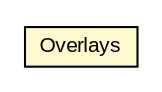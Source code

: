 #!/usr/local/bin/dot
#
# Class diagram 
# Generated by UMLGraph version R5_6-24-gf6e263 (http://www.umlgraph.org/)
#

digraph G {
	edge [fontname="arial",fontsize=10,labelfontname="arial",labelfontsize=10];
	node [fontname="arial",fontsize=10,shape=plaintext];
	nodesep=0.25;
	ranksep=0.5;
	rankdir=LR;
	// org.turbogwt.core.js.Overlays
	c496 [label=<<table title="org.turbogwt.core.js.Overlays" border="0" cellborder="1" cellspacing="0" cellpadding="2" port="p" bgcolor="lemonChiffon" href="./Overlays.html">
		<tr><td><table border="0" cellspacing="0" cellpadding="1">
<tr><td align="center" balign="center"> Overlays </td></tr>
		</table></td></tr>
		</table>>, URL="./Overlays.html", fontname="arial", fontcolor="black", fontsize=10.0];
}

